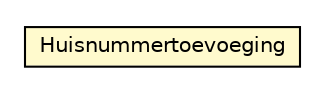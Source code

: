 #!/usr/local/bin/dot
#
# Class diagram 
# Generated by UMLGraph version R5_6-24-gf6e263 (http://www.umlgraph.org/)
#

digraph G {
	edge [fontname="Helvetica",fontsize=10,labelfontname="Helvetica",labelfontsize=10];
	node [fontname="Helvetica",fontsize=10,shape=plaintext];
	nodesep=0.25;
	ranksep=0.5;
	// nl.egem.stuf.sector.bg._0204.ADRFund.Huisnummertoevoeging
	c15487 [label=<<table title="nl.egem.stuf.sector.bg._0204.ADRFund.Huisnummertoevoeging" border="0" cellborder="1" cellspacing="0" cellpadding="2" port="p" bgcolor="lemonChiffon" href="./ADRFund.Huisnummertoevoeging.html">
		<tr><td><table border="0" cellspacing="0" cellpadding="1">
<tr><td align="center" balign="center"> Huisnummertoevoeging </td></tr>
		</table></td></tr>
		</table>>, URL="./ADRFund.Huisnummertoevoeging.html", fontname="Helvetica", fontcolor="black", fontsize=10.0];
}

